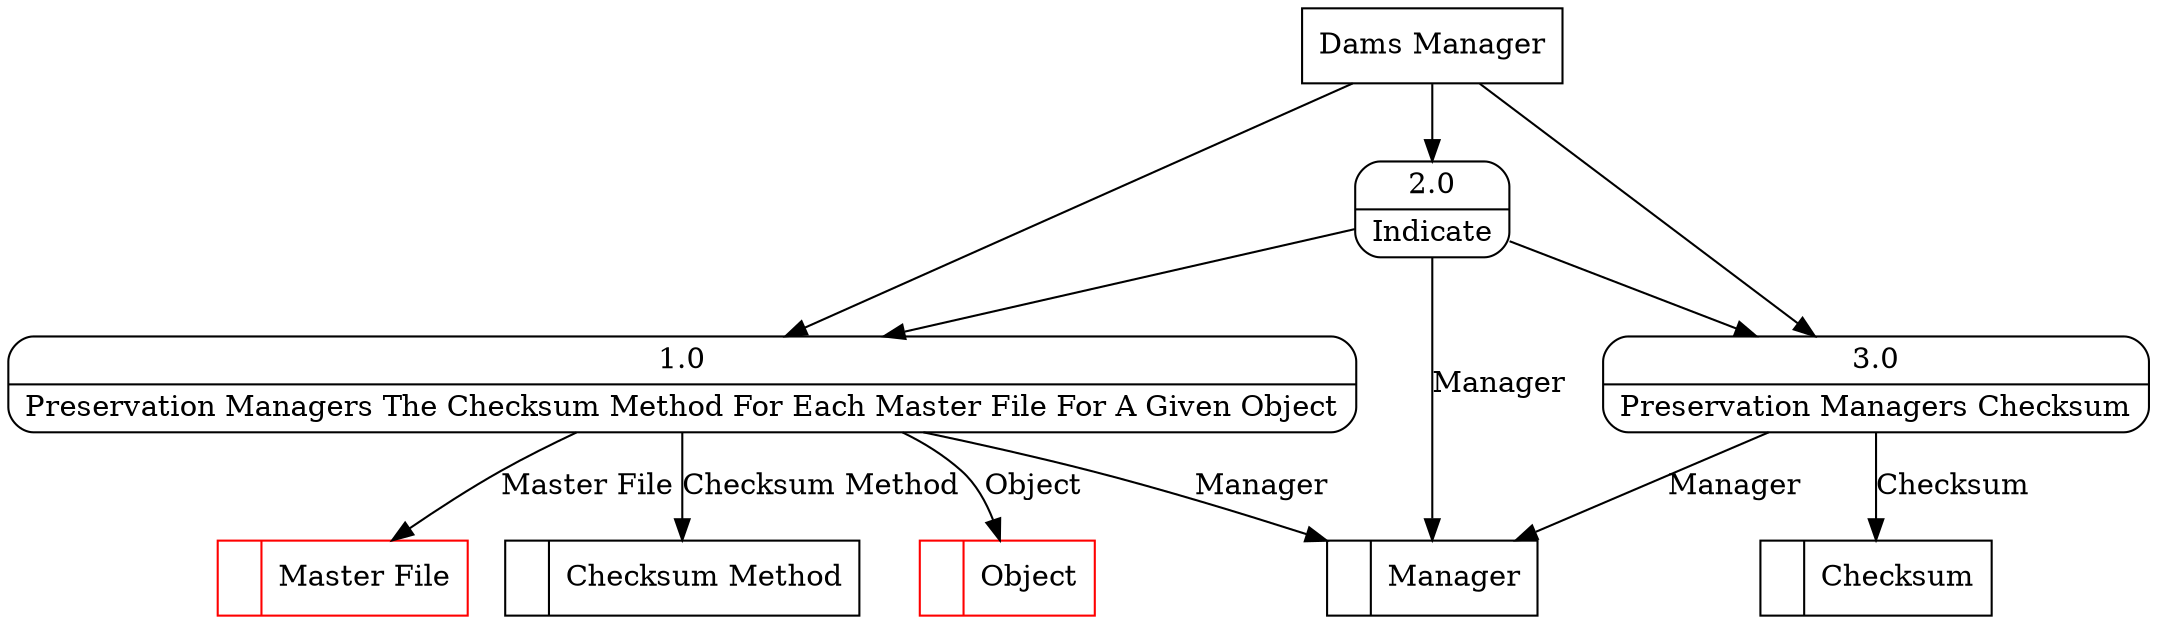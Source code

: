 digraph dfd2{ 
node[shape=record]
200 [label="<f0>  |<f1> Manager " ];
201 [label="<f0>  |<f1> Checksum " ];
202 [label="<f0>  |<f1> Master File " color=red];
203 [label="<f0>  |<f1> Checksum Method " ];
204 [label="<f0>  |<f1> Object " color=red];
205 [label="Dams Manager" shape=box];
206 [label="{<f0> 1.0|<f1> Preservation Managers The Checksum Method For Each Master File For A Given Object }" shape=Mrecord];
207 [label="{<f0> 2.0|<f1> Indicate }" shape=Mrecord];
208 [label="{<f0> 3.0|<f1> Preservation Managers Checksum }" shape=Mrecord];
205 -> 206
205 -> 207
205 -> 208
206 -> 200 [label="Manager"]
206 -> 203 [label="Checksum Method"]
206 -> 202 [label="Master File"]
206 -> 204 [label="Object"]
207 -> 206
207 -> 208
207 -> 200 [label="Manager"]
208 -> 201 [label="Checksum"]
208 -> 200 [label="Manager"]
}
